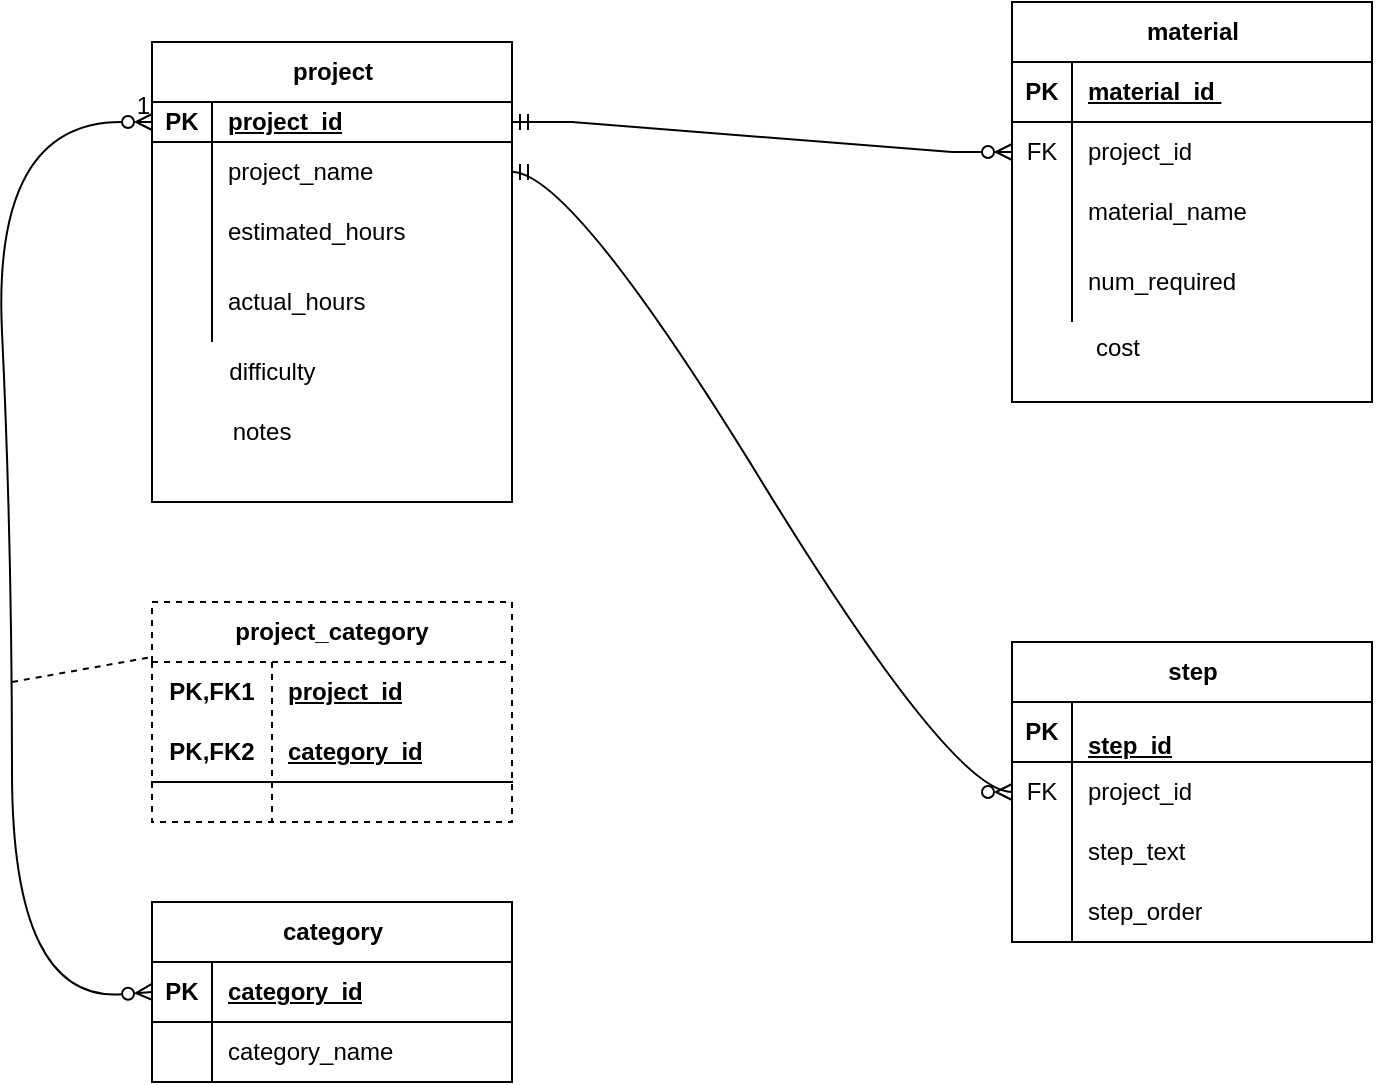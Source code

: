 <mxfile version="26.0.1">
  <diagram name="Page-1" id="GaVbzyWE1zvddnmcFSo2">
    <mxGraphModel dx="822" dy="781" grid="1" gridSize="10" guides="1" tooltips="1" connect="1" arrows="1" fold="1" page="1" pageScale="1" pageWidth="850" pageHeight="1100" math="0" shadow="0">
      <root>
        <mxCell id="0" />
        <mxCell id="1" parent="0" />
        <mxCell id="jRjrCdjhQwI_6xhUozmf-1" value="project" style="shape=table;startSize=30;container=1;collapsible=1;childLayout=tableLayout;fixedRows=1;rowLines=0;fontStyle=1;align=center;resizeLast=1;html=1;" vertex="1" parent="1">
          <mxGeometry x="120" y="150" width="180" height="230" as="geometry" />
        </mxCell>
        <mxCell id="jRjrCdjhQwI_6xhUozmf-2" value="" style="shape=tableRow;horizontal=0;startSize=0;swimlaneHead=0;swimlaneBody=0;fillColor=none;collapsible=0;dropTarget=0;points=[[0,0.5],[1,0.5]];portConstraint=eastwest;top=0;left=0;right=0;bottom=1;" vertex="1" parent="jRjrCdjhQwI_6xhUozmf-1">
          <mxGeometry y="30" width="180" height="20" as="geometry" />
        </mxCell>
        <mxCell id="jRjrCdjhQwI_6xhUozmf-3" value="PK" style="shape=partialRectangle;connectable=0;fillColor=none;top=0;left=0;bottom=0;right=0;fontStyle=1;overflow=hidden;whiteSpace=wrap;html=1;" vertex="1" parent="jRjrCdjhQwI_6xhUozmf-2">
          <mxGeometry width="30.0" height="20" as="geometry">
            <mxRectangle width="30.0" height="20" as="alternateBounds" />
          </mxGeometry>
        </mxCell>
        <mxCell id="jRjrCdjhQwI_6xhUozmf-4" value="project_id" style="shape=partialRectangle;connectable=0;fillColor=none;top=0;left=0;bottom=0;right=0;align=left;spacingLeft=6;fontStyle=5;overflow=hidden;whiteSpace=wrap;html=1;" vertex="1" parent="jRjrCdjhQwI_6xhUozmf-2">
          <mxGeometry x="30.0" width="150.0" height="20" as="geometry">
            <mxRectangle width="150.0" height="20" as="alternateBounds" />
          </mxGeometry>
        </mxCell>
        <mxCell id="jRjrCdjhQwI_6xhUozmf-5" value="" style="shape=tableRow;horizontal=0;startSize=0;swimlaneHead=0;swimlaneBody=0;fillColor=none;collapsible=0;dropTarget=0;points=[[0,0.5],[1,0.5]];portConstraint=eastwest;top=0;left=0;right=0;bottom=0;" vertex="1" parent="jRjrCdjhQwI_6xhUozmf-1">
          <mxGeometry y="50" width="180" height="30" as="geometry" />
        </mxCell>
        <mxCell id="jRjrCdjhQwI_6xhUozmf-6" value="" style="shape=partialRectangle;connectable=0;fillColor=none;top=0;left=0;bottom=0;right=0;editable=1;overflow=hidden;whiteSpace=wrap;html=1;" vertex="1" parent="jRjrCdjhQwI_6xhUozmf-5">
          <mxGeometry width="30.0" height="30" as="geometry">
            <mxRectangle width="30.0" height="30" as="alternateBounds" />
          </mxGeometry>
        </mxCell>
        <mxCell id="jRjrCdjhQwI_6xhUozmf-7" value="project_name" style="shape=partialRectangle;connectable=0;fillColor=none;top=0;left=0;bottom=0;right=0;align=left;spacingLeft=6;overflow=hidden;whiteSpace=wrap;html=1;" vertex="1" parent="jRjrCdjhQwI_6xhUozmf-5">
          <mxGeometry x="30.0" width="150.0" height="30" as="geometry">
            <mxRectangle width="150.0" height="30" as="alternateBounds" />
          </mxGeometry>
        </mxCell>
        <mxCell id="jRjrCdjhQwI_6xhUozmf-8" value="" style="shape=tableRow;horizontal=0;startSize=0;swimlaneHead=0;swimlaneBody=0;fillColor=none;collapsible=0;dropTarget=0;points=[[0,0.5],[1,0.5]];portConstraint=eastwest;top=0;left=0;right=0;bottom=0;" vertex="1" parent="jRjrCdjhQwI_6xhUozmf-1">
          <mxGeometry y="80" width="180" height="30" as="geometry" />
        </mxCell>
        <mxCell id="jRjrCdjhQwI_6xhUozmf-9" value="" style="shape=partialRectangle;connectable=0;fillColor=none;top=0;left=0;bottom=0;right=0;editable=1;overflow=hidden;whiteSpace=wrap;html=1;" vertex="1" parent="jRjrCdjhQwI_6xhUozmf-8">
          <mxGeometry width="30.0" height="30" as="geometry">
            <mxRectangle width="30.0" height="30" as="alternateBounds" />
          </mxGeometry>
        </mxCell>
        <mxCell id="jRjrCdjhQwI_6xhUozmf-10" value="estimated_hours" style="shape=partialRectangle;connectable=0;fillColor=none;top=0;left=0;bottom=0;right=0;align=left;spacingLeft=6;overflow=hidden;whiteSpace=wrap;html=1;" vertex="1" parent="jRjrCdjhQwI_6xhUozmf-8">
          <mxGeometry x="30.0" width="150.0" height="30" as="geometry">
            <mxRectangle width="150.0" height="30" as="alternateBounds" />
          </mxGeometry>
        </mxCell>
        <mxCell id="jRjrCdjhQwI_6xhUozmf-11" value="" style="shape=tableRow;horizontal=0;startSize=0;swimlaneHead=0;swimlaneBody=0;fillColor=none;collapsible=0;dropTarget=0;points=[[0,0.5],[1,0.5]];portConstraint=eastwest;top=0;left=0;right=0;bottom=0;" vertex="1" parent="jRjrCdjhQwI_6xhUozmf-1">
          <mxGeometry y="110" width="180" height="40" as="geometry" />
        </mxCell>
        <mxCell id="jRjrCdjhQwI_6xhUozmf-12" value="" style="shape=partialRectangle;connectable=0;fillColor=none;top=0;left=0;bottom=0;right=0;editable=1;overflow=hidden;whiteSpace=wrap;html=1;" vertex="1" parent="jRjrCdjhQwI_6xhUozmf-11">
          <mxGeometry width="30.0" height="40" as="geometry">
            <mxRectangle width="30.0" height="40" as="alternateBounds" />
          </mxGeometry>
        </mxCell>
        <mxCell id="jRjrCdjhQwI_6xhUozmf-13" value="actual_hours" style="shape=partialRectangle;connectable=0;fillColor=none;top=0;left=0;bottom=0;right=0;align=left;spacingLeft=6;overflow=hidden;whiteSpace=wrap;html=1;" vertex="1" parent="jRjrCdjhQwI_6xhUozmf-11">
          <mxGeometry x="30.0" width="150.0" height="40" as="geometry">
            <mxRectangle width="150.0" height="40" as="alternateBounds" />
          </mxGeometry>
        </mxCell>
        <mxCell id="jRjrCdjhQwI_6xhUozmf-14" value="step" style="shape=table;startSize=30;container=1;collapsible=1;childLayout=tableLayout;fixedRows=1;rowLines=0;fontStyle=1;align=center;resizeLast=1;html=1;" vertex="1" parent="1">
          <mxGeometry x="550" y="450" width="180" height="150" as="geometry" />
        </mxCell>
        <mxCell id="jRjrCdjhQwI_6xhUozmf-15" value="" style="shape=tableRow;horizontal=0;startSize=0;swimlaneHead=0;swimlaneBody=0;fillColor=none;collapsible=0;dropTarget=0;points=[[0,0.5],[1,0.5]];portConstraint=eastwest;top=0;left=0;right=0;bottom=1;" vertex="1" parent="jRjrCdjhQwI_6xhUozmf-14">
          <mxGeometry y="30" width="180" height="30" as="geometry" />
        </mxCell>
        <mxCell id="jRjrCdjhQwI_6xhUozmf-16" value="PK" style="shape=partialRectangle;connectable=0;fillColor=none;top=0;left=0;bottom=0;right=0;fontStyle=1;overflow=hidden;whiteSpace=wrap;html=1;" vertex="1" parent="jRjrCdjhQwI_6xhUozmf-15">
          <mxGeometry width="30" height="30" as="geometry">
            <mxRectangle width="30" height="30" as="alternateBounds" />
          </mxGeometry>
        </mxCell>
        <mxCell id="jRjrCdjhQwI_6xhUozmf-17" value="&lt;p&gt;&lt;font style=&quot;&quot; face=&quot;Helvetica&quot;&gt;step_id&lt;/font&gt;&lt;/p&gt;" style="shape=partialRectangle;connectable=0;fillColor=none;top=0;left=0;bottom=0;right=0;align=left;spacingLeft=6;fontStyle=5;overflow=hidden;whiteSpace=wrap;html=1;" vertex="1" parent="jRjrCdjhQwI_6xhUozmf-15">
          <mxGeometry x="30" width="150" height="30" as="geometry">
            <mxRectangle width="150" height="30" as="alternateBounds" />
          </mxGeometry>
        </mxCell>
        <mxCell id="jRjrCdjhQwI_6xhUozmf-18" value="" style="shape=tableRow;horizontal=0;startSize=0;swimlaneHead=0;swimlaneBody=0;fillColor=none;collapsible=0;dropTarget=0;points=[[0,0.5],[1,0.5]];portConstraint=eastwest;top=0;left=0;right=0;bottom=0;" vertex="1" parent="jRjrCdjhQwI_6xhUozmf-14">
          <mxGeometry y="60" width="180" height="30" as="geometry" />
        </mxCell>
        <mxCell id="jRjrCdjhQwI_6xhUozmf-19" value="FK" style="shape=partialRectangle;connectable=0;fillColor=none;top=0;left=0;bottom=0;right=0;editable=1;overflow=hidden;whiteSpace=wrap;html=1;" vertex="1" parent="jRjrCdjhQwI_6xhUozmf-18">
          <mxGeometry width="30" height="30" as="geometry">
            <mxRectangle width="30" height="30" as="alternateBounds" />
          </mxGeometry>
        </mxCell>
        <mxCell id="jRjrCdjhQwI_6xhUozmf-20" value="project_id" style="shape=partialRectangle;connectable=0;fillColor=none;top=0;left=0;bottom=0;right=0;align=left;spacingLeft=6;overflow=hidden;whiteSpace=wrap;html=1;" vertex="1" parent="jRjrCdjhQwI_6xhUozmf-18">
          <mxGeometry x="30" width="150" height="30" as="geometry">
            <mxRectangle width="150" height="30" as="alternateBounds" />
          </mxGeometry>
        </mxCell>
        <mxCell id="jRjrCdjhQwI_6xhUozmf-21" value="" style="shape=tableRow;horizontal=0;startSize=0;swimlaneHead=0;swimlaneBody=0;fillColor=none;collapsible=0;dropTarget=0;points=[[0,0.5],[1,0.5]];portConstraint=eastwest;top=0;left=0;right=0;bottom=0;" vertex="1" parent="jRjrCdjhQwI_6xhUozmf-14">
          <mxGeometry y="90" width="180" height="30" as="geometry" />
        </mxCell>
        <mxCell id="jRjrCdjhQwI_6xhUozmf-22" value="" style="shape=partialRectangle;connectable=0;fillColor=none;top=0;left=0;bottom=0;right=0;editable=1;overflow=hidden;whiteSpace=wrap;html=1;" vertex="1" parent="jRjrCdjhQwI_6xhUozmf-21">
          <mxGeometry width="30" height="30" as="geometry">
            <mxRectangle width="30" height="30" as="alternateBounds" />
          </mxGeometry>
        </mxCell>
        <mxCell id="jRjrCdjhQwI_6xhUozmf-23" value="step_text" style="shape=partialRectangle;connectable=0;fillColor=none;top=0;left=0;bottom=0;right=0;align=left;spacingLeft=6;overflow=hidden;whiteSpace=wrap;html=1;" vertex="1" parent="jRjrCdjhQwI_6xhUozmf-21">
          <mxGeometry x="30" width="150" height="30" as="geometry">
            <mxRectangle width="150" height="30" as="alternateBounds" />
          </mxGeometry>
        </mxCell>
        <mxCell id="jRjrCdjhQwI_6xhUozmf-24" value="" style="shape=tableRow;horizontal=0;startSize=0;swimlaneHead=0;swimlaneBody=0;fillColor=none;collapsible=0;dropTarget=0;points=[[0,0.5],[1,0.5]];portConstraint=eastwest;top=0;left=0;right=0;bottom=0;" vertex="1" parent="jRjrCdjhQwI_6xhUozmf-14">
          <mxGeometry y="120" width="180" height="30" as="geometry" />
        </mxCell>
        <mxCell id="jRjrCdjhQwI_6xhUozmf-25" value="" style="shape=partialRectangle;connectable=0;fillColor=none;top=0;left=0;bottom=0;right=0;editable=1;overflow=hidden;whiteSpace=wrap;html=1;" vertex="1" parent="jRjrCdjhQwI_6xhUozmf-24">
          <mxGeometry width="30" height="30" as="geometry">
            <mxRectangle width="30" height="30" as="alternateBounds" />
          </mxGeometry>
        </mxCell>
        <mxCell id="jRjrCdjhQwI_6xhUozmf-26" value="step_order" style="shape=partialRectangle;connectable=0;fillColor=none;top=0;left=0;bottom=0;right=0;align=left;spacingLeft=6;overflow=hidden;whiteSpace=wrap;html=1;" vertex="1" parent="jRjrCdjhQwI_6xhUozmf-24">
          <mxGeometry x="30" width="150" height="30" as="geometry">
            <mxRectangle width="150" height="30" as="alternateBounds" />
          </mxGeometry>
        </mxCell>
        <mxCell id="jRjrCdjhQwI_6xhUozmf-27" value="material" style="shape=table;startSize=30;container=1;collapsible=1;childLayout=tableLayout;fixedRows=1;rowLines=0;fontStyle=1;align=center;resizeLast=1;html=1;gradientColor=none;swimlaneFillColor=none;" vertex="1" parent="1">
          <mxGeometry x="550" y="130" width="180" height="200" as="geometry" />
        </mxCell>
        <mxCell id="jRjrCdjhQwI_6xhUozmf-28" value="" style="shape=tableRow;horizontal=0;startSize=0;swimlaneHead=0;swimlaneBody=0;fillColor=none;collapsible=0;dropTarget=0;points=[[0,0.5],[1,0.5]];portConstraint=eastwest;top=0;left=0;right=0;bottom=1;" vertex="1" parent="jRjrCdjhQwI_6xhUozmf-27">
          <mxGeometry y="30" width="180" height="30" as="geometry" />
        </mxCell>
        <mxCell id="jRjrCdjhQwI_6xhUozmf-29" value="PK" style="shape=partialRectangle;connectable=0;fillColor=none;top=0;left=0;bottom=0;right=0;fontStyle=1;overflow=hidden;whiteSpace=wrap;html=1;" vertex="1" parent="jRjrCdjhQwI_6xhUozmf-28">
          <mxGeometry width="30" height="30" as="geometry">
            <mxRectangle width="30" height="30" as="alternateBounds" />
          </mxGeometry>
        </mxCell>
        <mxCell id="jRjrCdjhQwI_6xhUozmf-30" value="material_id&amp;nbsp;" style="shape=partialRectangle;connectable=0;fillColor=none;top=0;left=0;bottom=0;right=0;align=left;spacingLeft=6;fontStyle=5;overflow=hidden;whiteSpace=wrap;html=1;" vertex="1" parent="jRjrCdjhQwI_6xhUozmf-28">
          <mxGeometry x="30" width="150" height="30" as="geometry">
            <mxRectangle width="150" height="30" as="alternateBounds" />
          </mxGeometry>
        </mxCell>
        <mxCell id="jRjrCdjhQwI_6xhUozmf-31" value="" style="shape=tableRow;horizontal=0;startSize=0;swimlaneHead=0;swimlaneBody=0;fillColor=none;collapsible=0;dropTarget=0;points=[[0,0.5],[1,0.5]];portConstraint=eastwest;top=0;left=0;right=0;bottom=0;" vertex="1" parent="jRjrCdjhQwI_6xhUozmf-27">
          <mxGeometry y="60" width="180" height="30" as="geometry" />
        </mxCell>
        <mxCell id="jRjrCdjhQwI_6xhUozmf-32" value="FK" style="shape=partialRectangle;connectable=0;fillColor=none;top=0;left=0;bottom=0;right=0;editable=1;overflow=hidden;whiteSpace=wrap;html=1;" vertex="1" parent="jRjrCdjhQwI_6xhUozmf-31">
          <mxGeometry width="30" height="30" as="geometry">
            <mxRectangle width="30" height="30" as="alternateBounds" />
          </mxGeometry>
        </mxCell>
        <mxCell id="jRjrCdjhQwI_6xhUozmf-33" value="project_id" style="shape=partialRectangle;connectable=0;fillColor=none;top=0;left=0;bottom=0;right=0;align=left;spacingLeft=6;overflow=hidden;whiteSpace=wrap;html=1;" vertex="1" parent="jRjrCdjhQwI_6xhUozmf-31">
          <mxGeometry x="30" width="150" height="30" as="geometry">
            <mxRectangle width="150" height="30" as="alternateBounds" />
          </mxGeometry>
        </mxCell>
        <mxCell id="jRjrCdjhQwI_6xhUozmf-34" value="" style="shape=tableRow;horizontal=0;startSize=0;swimlaneHead=0;swimlaneBody=0;fillColor=none;collapsible=0;dropTarget=0;points=[[0,0.5],[1,0.5]];portConstraint=eastwest;top=0;left=0;right=0;bottom=0;" vertex="1" parent="jRjrCdjhQwI_6xhUozmf-27">
          <mxGeometry y="90" width="180" height="30" as="geometry" />
        </mxCell>
        <mxCell id="jRjrCdjhQwI_6xhUozmf-35" value="" style="shape=partialRectangle;connectable=0;fillColor=none;top=0;left=0;bottom=0;right=0;editable=1;overflow=hidden;whiteSpace=wrap;html=1;" vertex="1" parent="jRjrCdjhQwI_6xhUozmf-34">
          <mxGeometry width="30" height="30" as="geometry">
            <mxRectangle width="30" height="30" as="alternateBounds" />
          </mxGeometry>
        </mxCell>
        <mxCell id="jRjrCdjhQwI_6xhUozmf-36" value="material_name" style="shape=partialRectangle;connectable=0;fillColor=none;top=0;left=0;bottom=0;right=0;align=left;spacingLeft=6;overflow=hidden;whiteSpace=wrap;html=1;" vertex="1" parent="jRjrCdjhQwI_6xhUozmf-34">
          <mxGeometry x="30" width="150" height="30" as="geometry">
            <mxRectangle width="150" height="30" as="alternateBounds" />
          </mxGeometry>
        </mxCell>
        <mxCell id="jRjrCdjhQwI_6xhUozmf-37" value="" style="shape=tableRow;horizontal=0;startSize=0;swimlaneHead=0;swimlaneBody=0;fillColor=none;collapsible=0;dropTarget=0;points=[[0,0.5],[1,0.5]];portConstraint=eastwest;top=0;left=0;right=0;bottom=0;" vertex="1" parent="jRjrCdjhQwI_6xhUozmf-27">
          <mxGeometry y="120" width="180" height="40" as="geometry" />
        </mxCell>
        <mxCell id="jRjrCdjhQwI_6xhUozmf-38" value="" style="shape=partialRectangle;connectable=0;fillColor=none;top=0;left=0;bottom=0;right=0;editable=1;overflow=hidden;whiteSpace=wrap;html=1;" vertex="1" parent="jRjrCdjhQwI_6xhUozmf-37">
          <mxGeometry width="30" height="40" as="geometry">
            <mxRectangle width="30" height="40" as="alternateBounds" />
          </mxGeometry>
        </mxCell>
        <mxCell id="jRjrCdjhQwI_6xhUozmf-39" value="num_required" style="shape=partialRectangle;connectable=0;fillColor=none;top=0;left=0;bottom=0;right=0;align=left;spacingLeft=6;overflow=hidden;whiteSpace=wrap;html=1;" vertex="1" parent="jRjrCdjhQwI_6xhUozmf-37">
          <mxGeometry x="30" width="150" height="40" as="geometry">
            <mxRectangle width="150" height="40" as="alternateBounds" />
          </mxGeometry>
        </mxCell>
        <mxCell id="jRjrCdjhQwI_6xhUozmf-40" value="category" style="shape=table;startSize=30;container=1;collapsible=1;childLayout=tableLayout;fixedRows=1;rowLines=0;fontStyle=1;align=center;resizeLast=1;html=1;" vertex="1" parent="1">
          <mxGeometry x="120" y="580" width="180" height="90" as="geometry" />
        </mxCell>
        <mxCell id="jRjrCdjhQwI_6xhUozmf-41" value="" style="shape=tableRow;horizontal=0;startSize=0;swimlaneHead=0;swimlaneBody=0;fillColor=none;collapsible=0;dropTarget=0;points=[[0,0.5],[1,0.5]];portConstraint=eastwest;top=0;left=0;right=0;bottom=1;" vertex="1" parent="jRjrCdjhQwI_6xhUozmf-40">
          <mxGeometry y="30" width="180" height="30" as="geometry" />
        </mxCell>
        <mxCell id="jRjrCdjhQwI_6xhUozmf-42" value="PK" style="shape=partialRectangle;connectable=0;fillColor=none;top=0;left=0;bottom=0;right=0;fontStyle=1;overflow=hidden;whiteSpace=wrap;html=1;" vertex="1" parent="jRjrCdjhQwI_6xhUozmf-41">
          <mxGeometry width="30" height="30" as="geometry">
            <mxRectangle width="30" height="30" as="alternateBounds" />
          </mxGeometry>
        </mxCell>
        <mxCell id="jRjrCdjhQwI_6xhUozmf-43" value="category_id" style="shape=partialRectangle;connectable=0;fillColor=none;top=0;left=0;bottom=0;right=0;align=left;spacingLeft=6;fontStyle=5;overflow=hidden;whiteSpace=wrap;html=1;" vertex="1" parent="jRjrCdjhQwI_6xhUozmf-41">
          <mxGeometry x="30" width="150" height="30" as="geometry">
            <mxRectangle width="150" height="30" as="alternateBounds" />
          </mxGeometry>
        </mxCell>
        <mxCell id="jRjrCdjhQwI_6xhUozmf-44" value="" style="shape=tableRow;horizontal=0;startSize=0;swimlaneHead=0;swimlaneBody=0;fillColor=none;collapsible=0;dropTarget=0;points=[[0,0.5],[1,0.5]];portConstraint=eastwest;top=0;left=0;right=0;bottom=0;" vertex="1" parent="jRjrCdjhQwI_6xhUozmf-40">
          <mxGeometry y="60" width="180" height="30" as="geometry" />
        </mxCell>
        <mxCell id="jRjrCdjhQwI_6xhUozmf-45" value="" style="shape=partialRectangle;connectable=0;fillColor=none;top=0;left=0;bottom=0;right=0;editable=1;overflow=hidden;whiteSpace=wrap;html=1;" vertex="1" parent="jRjrCdjhQwI_6xhUozmf-44">
          <mxGeometry width="30" height="30" as="geometry">
            <mxRectangle width="30" height="30" as="alternateBounds" />
          </mxGeometry>
        </mxCell>
        <mxCell id="jRjrCdjhQwI_6xhUozmf-46" value="category_name" style="shape=partialRectangle;connectable=0;fillColor=none;top=0;left=0;bottom=0;right=0;align=left;spacingLeft=6;overflow=hidden;whiteSpace=wrap;html=1;" vertex="1" parent="jRjrCdjhQwI_6xhUozmf-44">
          <mxGeometry x="30" width="150" height="30" as="geometry">
            <mxRectangle width="150" height="30" as="alternateBounds" />
          </mxGeometry>
        </mxCell>
        <mxCell id="jRjrCdjhQwI_6xhUozmf-74" value="" style="edgeStyle=entityRelationEdgeStyle;fontSize=12;html=1;endArrow=ERzeroToMany;startArrow=ERmandOne;rounded=0;exitX=1;exitY=0.5;exitDx=0;exitDy=0;entryX=0;entryY=0.5;entryDx=0;entryDy=0;" edge="1" parent="1" source="jRjrCdjhQwI_6xhUozmf-2" target="jRjrCdjhQwI_6xhUozmf-31">
          <mxGeometry width="100" height="100" relative="1" as="geometry">
            <mxPoint x="370" y="460" as="sourcePoint" />
            <mxPoint x="470" y="360" as="targetPoint" />
          </mxGeometry>
        </mxCell>
        <mxCell id="jRjrCdjhQwI_6xhUozmf-75" value="" style="edgeStyle=entityRelationEdgeStyle;fontSize=12;html=1;endArrow=ERzeroToMany;startArrow=ERmandOne;rounded=0;entryX=0;entryY=0.5;entryDx=0;entryDy=0;exitX=1;exitY=0.5;exitDx=0;exitDy=0;curved=1;" edge="1" parent="1" source="jRjrCdjhQwI_6xhUozmf-5" target="jRjrCdjhQwI_6xhUozmf-18">
          <mxGeometry width="100" height="100" relative="1" as="geometry">
            <mxPoint x="370" y="460" as="sourcePoint" />
            <mxPoint x="470" y="360" as="targetPoint" />
          </mxGeometry>
        </mxCell>
        <mxCell id="jRjrCdjhQwI_6xhUozmf-77" value="project_category" style="shape=table;startSize=30;container=1;collapsible=1;childLayout=tableLayout;fixedRows=1;rowLines=0;fontStyle=1;align=center;resizeLast=1;html=1;whiteSpace=wrap;dashed=1;" vertex="1" parent="1">
          <mxGeometry x="120" y="430" width="180" height="110" as="geometry" />
        </mxCell>
        <mxCell id="jRjrCdjhQwI_6xhUozmf-78" value="" style="shape=tableRow;horizontal=0;startSize=0;swimlaneHead=0;swimlaneBody=0;fillColor=none;collapsible=0;dropTarget=0;points=[[0,0.5],[1,0.5]];portConstraint=eastwest;top=0;left=0;right=0;bottom=0;html=1;" vertex="1" parent="jRjrCdjhQwI_6xhUozmf-77">
          <mxGeometry y="30" width="180" height="30" as="geometry" />
        </mxCell>
        <mxCell id="jRjrCdjhQwI_6xhUozmf-79" value="PK,FK1" style="shape=partialRectangle;connectable=0;fillColor=none;top=0;left=0;bottom=0;right=0;fontStyle=1;overflow=hidden;html=1;whiteSpace=wrap;" vertex="1" parent="jRjrCdjhQwI_6xhUozmf-78">
          <mxGeometry width="60" height="30" as="geometry">
            <mxRectangle width="60" height="30" as="alternateBounds" />
          </mxGeometry>
        </mxCell>
        <mxCell id="jRjrCdjhQwI_6xhUozmf-80" value="project_id" style="shape=partialRectangle;connectable=0;fillColor=none;top=0;left=0;bottom=0;right=0;align=left;spacingLeft=6;fontStyle=5;overflow=hidden;html=1;whiteSpace=wrap;" vertex="1" parent="jRjrCdjhQwI_6xhUozmf-78">
          <mxGeometry x="60" width="120" height="30" as="geometry">
            <mxRectangle width="120" height="30" as="alternateBounds" />
          </mxGeometry>
        </mxCell>
        <mxCell id="jRjrCdjhQwI_6xhUozmf-81" value="" style="shape=tableRow;horizontal=0;startSize=0;swimlaneHead=0;swimlaneBody=0;fillColor=none;collapsible=0;dropTarget=0;points=[[0,0.5],[1,0.5]];portConstraint=eastwest;top=0;left=0;right=0;bottom=1;html=1;" vertex="1" parent="jRjrCdjhQwI_6xhUozmf-77">
          <mxGeometry y="60" width="180" height="30" as="geometry" />
        </mxCell>
        <mxCell id="jRjrCdjhQwI_6xhUozmf-82" value="PK,FK2" style="shape=partialRectangle;connectable=0;fillColor=none;top=0;left=0;bottom=0;right=0;fontStyle=1;overflow=hidden;html=1;whiteSpace=wrap;" vertex="1" parent="jRjrCdjhQwI_6xhUozmf-81">
          <mxGeometry width="60" height="30" as="geometry">
            <mxRectangle width="60" height="30" as="alternateBounds" />
          </mxGeometry>
        </mxCell>
        <mxCell id="jRjrCdjhQwI_6xhUozmf-83" value="category_id" style="shape=partialRectangle;connectable=0;fillColor=none;top=0;left=0;bottom=0;right=0;align=left;spacingLeft=6;fontStyle=5;overflow=hidden;html=1;whiteSpace=wrap;" vertex="1" parent="jRjrCdjhQwI_6xhUozmf-81">
          <mxGeometry x="60" width="120" height="30" as="geometry">
            <mxRectangle width="120" height="30" as="alternateBounds" />
          </mxGeometry>
        </mxCell>
        <mxCell id="jRjrCdjhQwI_6xhUozmf-87" value="" style="shape=tableRow;horizontal=0;startSize=0;swimlaneHead=0;swimlaneBody=0;fillColor=none;collapsible=0;dropTarget=0;points=[[0,0.5],[1,0.5]];portConstraint=eastwest;top=0;left=0;right=0;bottom=0;html=1;" vertex="1" parent="jRjrCdjhQwI_6xhUozmf-77">
          <mxGeometry y="90" width="180" height="20" as="geometry" />
        </mxCell>
        <mxCell id="jRjrCdjhQwI_6xhUozmf-88" value="" style="shape=partialRectangle;connectable=0;fillColor=none;top=0;left=0;bottom=0;right=0;editable=1;overflow=hidden;html=1;whiteSpace=wrap;" vertex="1" parent="jRjrCdjhQwI_6xhUozmf-87">
          <mxGeometry width="60" height="20" as="geometry">
            <mxRectangle width="60" height="20" as="alternateBounds" />
          </mxGeometry>
        </mxCell>
        <mxCell id="jRjrCdjhQwI_6xhUozmf-89" value="" style="shape=partialRectangle;connectable=0;fillColor=none;top=0;left=0;bottom=0;right=0;align=left;spacingLeft=6;overflow=hidden;html=1;whiteSpace=wrap;" vertex="1" parent="jRjrCdjhQwI_6xhUozmf-87">
          <mxGeometry x="60" width="120" height="20" as="geometry">
            <mxRectangle width="120" height="20" as="alternateBounds" />
          </mxGeometry>
        </mxCell>
        <mxCell id="jRjrCdjhQwI_6xhUozmf-92" value="" style="html=1;rounded=0;entryX=0;entryY=0.5;entryDx=0;entryDy=0;exitX=0;exitY=0.5;exitDx=0;exitDy=0;startArrow=ERzeroToMany;startFill=0;endArrow=ERzeroToMany;endFill=0;curved=1;" edge="1" parent="1" source="jRjrCdjhQwI_6xhUozmf-41" target="jRjrCdjhQwI_6xhUozmf-2">
          <mxGeometry relative="1" as="geometry">
            <mxPoint x="-10" y="360" as="sourcePoint" />
            <mxPoint x="180" y="230" as="targetPoint" />
            <Array as="points">
              <mxPoint x="50" y="630" />
              <mxPoint x="50" y="400" />
              <mxPoint x="40" y="190" />
            </Array>
          </mxGeometry>
        </mxCell>
        <mxCell id="jRjrCdjhQwI_6xhUozmf-93" value="1" style="resizable=0;html=1;whiteSpace=wrap;align=right;verticalAlign=bottom;" connectable="0" vertex="1" parent="jRjrCdjhQwI_6xhUozmf-92">
          <mxGeometry x="1" relative="1" as="geometry" />
        </mxCell>
        <mxCell id="jRjrCdjhQwI_6xhUozmf-94" value="" style="html=1;rounded=0;dashed=1;endArrow=none;endFill=0;entryX=0;entryY=0.25;entryDx=0;entryDy=0;" edge="1" parent="1" target="jRjrCdjhQwI_6xhUozmf-77">
          <mxGeometry relative="1" as="geometry">
            <mxPoint x="50" y="470" as="sourcePoint" />
            <mxPoint x="130" y="371" as="targetPoint" />
          </mxGeometry>
        </mxCell>
        <mxCell id="jRjrCdjhQwI_6xhUozmf-96" value="&lt;span style=&quot;background-color: transparent; color: light-dark(rgb(0, 0, 0), rgb(255, 255, 255));&quot;&gt;cost&lt;/span&gt;" style="text;html=1;align=left;verticalAlign=middle;resizable=1;points=[];autosize=1;strokeColor=none;fillColor=none;movable=1;rotatable=1;deletable=1;editable=1;locked=0;connectable=1;" vertex="1" parent="1">
          <mxGeometry x="590" y="288" width="50" height="30" as="geometry" />
        </mxCell>
        <mxCell id="jRjrCdjhQwI_6xhUozmf-99" value="&amp;nbsp; difficulty" style="text;html=1;align=left;verticalAlign=middle;resizable=1;points=[];autosize=1;strokeColor=none;fillColor=none;labelPosition=center;verticalLabelPosition=middle;movable=1;rotatable=1;deletable=1;editable=1;locked=0;connectable=1;" vertex="1" parent="1">
          <mxGeometry x="150" y="300" width="70" height="30" as="geometry" />
        </mxCell>
        <mxCell id="jRjrCdjhQwI_6xhUozmf-100" value="&amp;nbsp;notes" style="text;html=1;align=left;verticalAlign=middle;resizable=1;points=[];autosize=1;strokeColor=none;fillColor=none;movable=1;rotatable=1;deletable=1;editable=1;locked=0;connectable=1;" vertex="1" parent="1">
          <mxGeometry x="155" y="330" width="60" height="30" as="geometry" />
        </mxCell>
      </root>
    </mxGraphModel>
  </diagram>
</mxfile>

